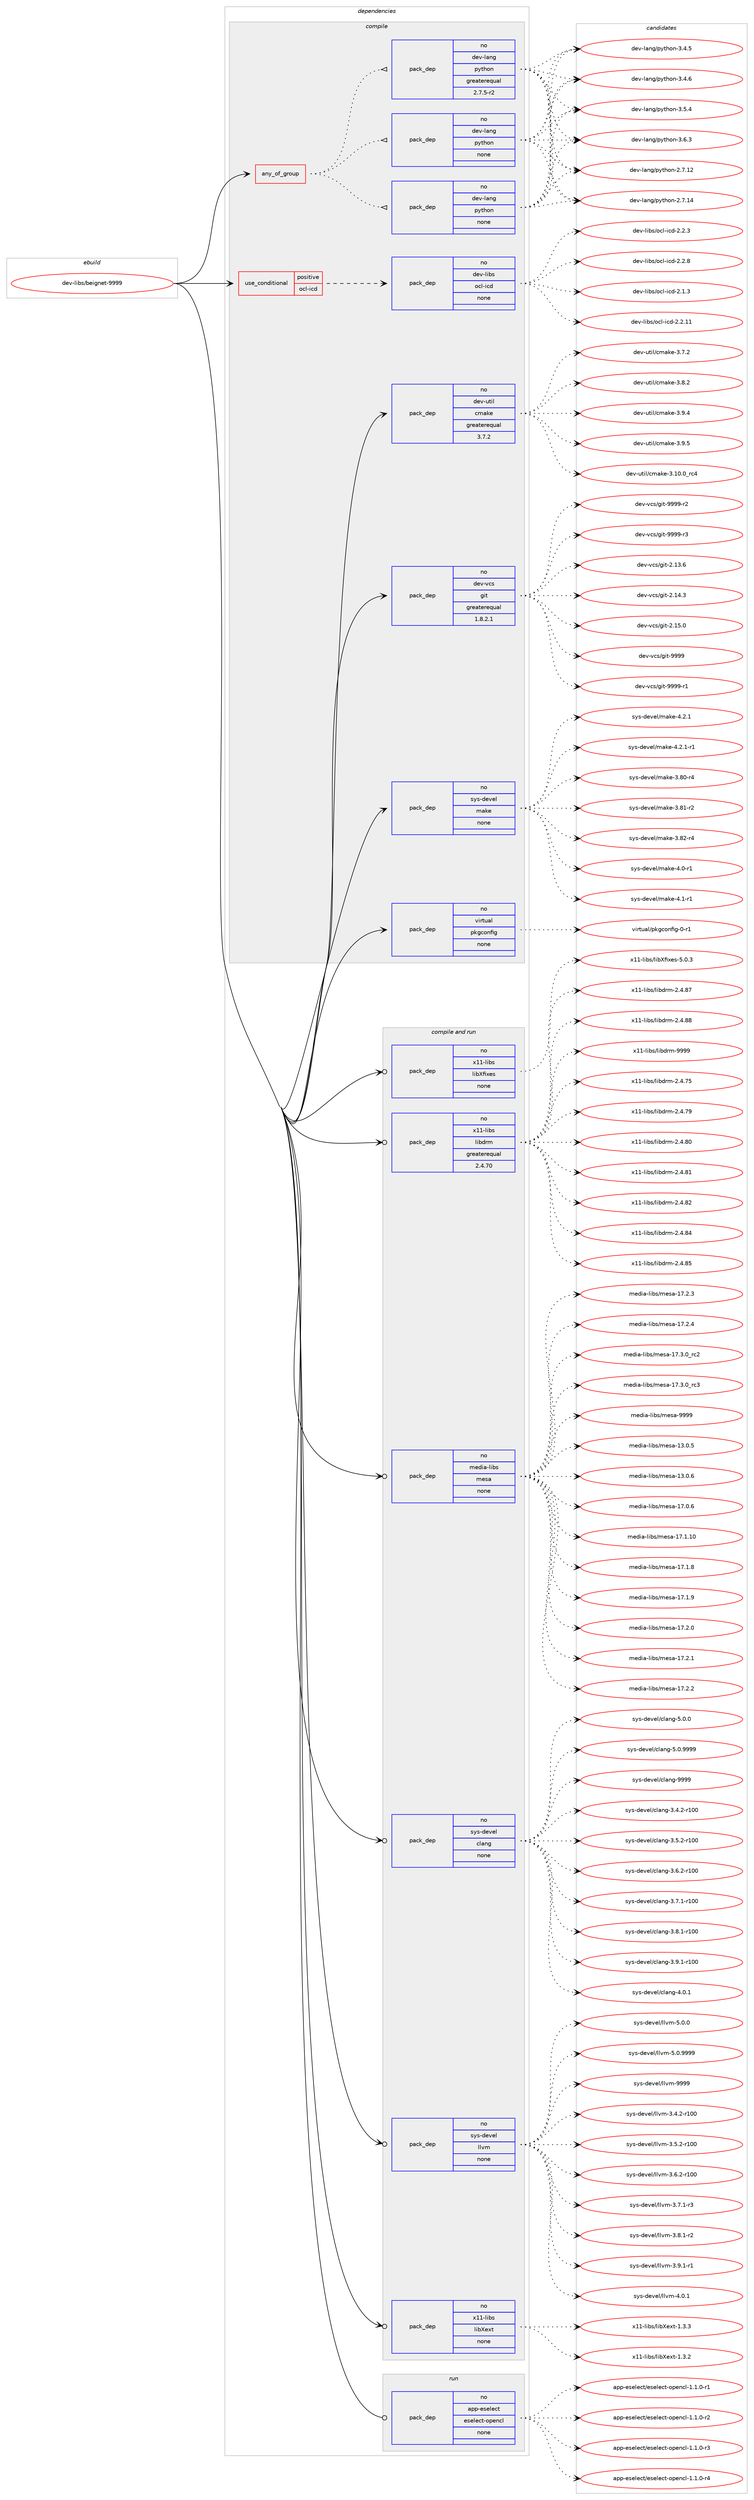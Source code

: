 digraph prolog {

# *************
# Graph options
# *************

newrank=true;
concentrate=true;
compound=true;
graph [rankdir=LR,fontname=Helvetica,fontsize=10,ranksep=1.5];#, ranksep=2.5, nodesep=0.2];
edge  [arrowhead=vee];
node  [fontname=Helvetica,fontsize=10];

# **********
# The ebuild
# **********

subgraph cluster_leftcol {
color=gray;
rank=same;
label=<<i>ebuild</i>>;
id [label="dev-libs/beignet-9999", color=red, width=4, href="../dev-libs/beignet-9999.svg"];
}

# ****************
# The dependencies
# ****************

subgraph cluster_midcol {
color=gray;
label=<<i>dependencies</i>>;
subgraph cluster_compile {
fillcolor="#eeeeee";
style=filled;
label=<<i>compile</i>>;
subgraph any3189 {
dependency111439 [label=<<TABLE BORDER="0" CELLBORDER="1" CELLSPACING="0" CELLPADDING="4"><TR><TD CELLPADDING="10">any_of_group</TD></TR></TABLE>>, shape=none, color=red];subgraph pack84005 {
dependency111440 [label=<<TABLE BORDER="0" CELLBORDER="1" CELLSPACING="0" CELLPADDING="4" WIDTH="220"><TR><TD ROWSPAN="6" CELLPADDING="30">pack_dep</TD></TR><TR><TD WIDTH="110">no</TD></TR><TR><TD>dev-lang</TD></TR><TR><TD>python</TD></TR><TR><TD>none</TD></TR><TR><TD></TD></TR></TABLE>>, shape=none, color=blue];
}
dependency111439:e -> dependency111440:w [weight=20,style="dotted",arrowhead="oinv"];
subgraph pack84006 {
dependency111441 [label=<<TABLE BORDER="0" CELLBORDER="1" CELLSPACING="0" CELLPADDING="4" WIDTH="220"><TR><TD ROWSPAN="6" CELLPADDING="30">pack_dep</TD></TR><TR><TD WIDTH="110">no</TD></TR><TR><TD>dev-lang</TD></TR><TR><TD>python</TD></TR><TR><TD>none</TD></TR><TR><TD></TD></TR></TABLE>>, shape=none, color=blue];
}
dependency111439:e -> dependency111441:w [weight=20,style="dotted",arrowhead="oinv"];
subgraph pack84007 {
dependency111442 [label=<<TABLE BORDER="0" CELLBORDER="1" CELLSPACING="0" CELLPADDING="4" WIDTH="220"><TR><TD ROWSPAN="6" CELLPADDING="30">pack_dep</TD></TR><TR><TD WIDTH="110">no</TD></TR><TR><TD>dev-lang</TD></TR><TR><TD>python</TD></TR><TR><TD>greaterequal</TD></TR><TR><TD>2.7.5-r2</TD></TR></TABLE>>, shape=none, color=blue];
}
dependency111439:e -> dependency111442:w [weight=20,style="dotted",arrowhead="oinv"];
}
id:e -> dependency111439:w [weight=20,style="solid",arrowhead="vee"];
subgraph cond24215 {
dependency111443 [label=<<TABLE BORDER="0" CELLBORDER="1" CELLSPACING="0" CELLPADDING="4"><TR><TD ROWSPAN="3" CELLPADDING="10">use_conditional</TD></TR><TR><TD>positive</TD></TR><TR><TD>ocl-icd</TD></TR></TABLE>>, shape=none, color=red];
subgraph pack84008 {
dependency111444 [label=<<TABLE BORDER="0" CELLBORDER="1" CELLSPACING="0" CELLPADDING="4" WIDTH="220"><TR><TD ROWSPAN="6" CELLPADDING="30">pack_dep</TD></TR><TR><TD WIDTH="110">no</TD></TR><TR><TD>dev-libs</TD></TR><TR><TD>ocl-icd</TD></TR><TR><TD>none</TD></TR><TR><TD></TD></TR></TABLE>>, shape=none, color=blue];
}
dependency111443:e -> dependency111444:w [weight=20,style="dashed",arrowhead="vee"];
}
id:e -> dependency111443:w [weight=20,style="solid",arrowhead="vee"];
subgraph pack84009 {
dependency111445 [label=<<TABLE BORDER="0" CELLBORDER="1" CELLSPACING="0" CELLPADDING="4" WIDTH="220"><TR><TD ROWSPAN="6" CELLPADDING="30">pack_dep</TD></TR><TR><TD WIDTH="110">no</TD></TR><TR><TD>dev-util</TD></TR><TR><TD>cmake</TD></TR><TR><TD>greaterequal</TD></TR><TR><TD>3.7.2</TD></TR></TABLE>>, shape=none, color=blue];
}
id:e -> dependency111445:w [weight=20,style="solid",arrowhead="vee"];
subgraph pack84010 {
dependency111446 [label=<<TABLE BORDER="0" CELLBORDER="1" CELLSPACING="0" CELLPADDING="4" WIDTH="220"><TR><TD ROWSPAN="6" CELLPADDING="30">pack_dep</TD></TR><TR><TD WIDTH="110">no</TD></TR><TR><TD>dev-vcs</TD></TR><TR><TD>git</TD></TR><TR><TD>greaterequal</TD></TR><TR><TD>1.8.2.1</TD></TR></TABLE>>, shape=none, color=blue];
}
id:e -> dependency111446:w [weight=20,style="solid",arrowhead="vee"];
subgraph pack84011 {
dependency111447 [label=<<TABLE BORDER="0" CELLBORDER="1" CELLSPACING="0" CELLPADDING="4" WIDTH="220"><TR><TD ROWSPAN="6" CELLPADDING="30">pack_dep</TD></TR><TR><TD WIDTH="110">no</TD></TR><TR><TD>sys-devel</TD></TR><TR><TD>make</TD></TR><TR><TD>none</TD></TR><TR><TD></TD></TR></TABLE>>, shape=none, color=blue];
}
id:e -> dependency111447:w [weight=20,style="solid",arrowhead="vee"];
subgraph pack84012 {
dependency111448 [label=<<TABLE BORDER="0" CELLBORDER="1" CELLSPACING="0" CELLPADDING="4" WIDTH="220"><TR><TD ROWSPAN="6" CELLPADDING="30">pack_dep</TD></TR><TR><TD WIDTH="110">no</TD></TR><TR><TD>virtual</TD></TR><TR><TD>pkgconfig</TD></TR><TR><TD>none</TD></TR><TR><TD></TD></TR></TABLE>>, shape=none, color=blue];
}
id:e -> dependency111448:w [weight=20,style="solid",arrowhead="vee"];
}
subgraph cluster_compileandrun {
fillcolor="#eeeeee";
style=filled;
label=<<i>compile and run</i>>;
subgraph pack84013 {
dependency111449 [label=<<TABLE BORDER="0" CELLBORDER="1" CELLSPACING="0" CELLPADDING="4" WIDTH="220"><TR><TD ROWSPAN="6" CELLPADDING="30">pack_dep</TD></TR><TR><TD WIDTH="110">no</TD></TR><TR><TD>media-libs</TD></TR><TR><TD>mesa</TD></TR><TR><TD>none</TD></TR><TR><TD></TD></TR></TABLE>>, shape=none, color=blue];
}
id:e -> dependency111449:w [weight=20,style="solid",arrowhead="odotvee"];
subgraph pack84014 {
dependency111450 [label=<<TABLE BORDER="0" CELLBORDER="1" CELLSPACING="0" CELLPADDING="4" WIDTH="220"><TR><TD ROWSPAN="6" CELLPADDING="30">pack_dep</TD></TR><TR><TD WIDTH="110">no</TD></TR><TR><TD>sys-devel</TD></TR><TR><TD>clang</TD></TR><TR><TD>none</TD></TR><TR><TD></TD></TR></TABLE>>, shape=none, color=blue];
}
id:e -> dependency111450:w [weight=20,style="solid",arrowhead="odotvee"];
subgraph pack84015 {
dependency111451 [label=<<TABLE BORDER="0" CELLBORDER="1" CELLSPACING="0" CELLPADDING="4" WIDTH="220"><TR><TD ROWSPAN="6" CELLPADDING="30">pack_dep</TD></TR><TR><TD WIDTH="110">no</TD></TR><TR><TD>sys-devel</TD></TR><TR><TD>llvm</TD></TR><TR><TD>none</TD></TR><TR><TD></TD></TR></TABLE>>, shape=none, color=blue];
}
id:e -> dependency111451:w [weight=20,style="solid",arrowhead="odotvee"];
subgraph pack84016 {
dependency111452 [label=<<TABLE BORDER="0" CELLBORDER="1" CELLSPACING="0" CELLPADDING="4" WIDTH="220"><TR><TD ROWSPAN="6" CELLPADDING="30">pack_dep</TD></TR><TR><TD WIDTH="110">no</TD></TR><TR><TD>x11-libs</TD></TR><TR><TD>libXext</TD></TR><TR><TD>none</TD></TR><TR><TD></TD></TR></TABLE>>, shape=none, color=blue];
}
id:e -> dependency111452:w [weight=20,style="solid",arrowhead="odotvee"];
subgraph pack84017 {
dependency111453 [label=<<TABLE BORDER="0" CELLBORDER="1" CELLSPACING="0" CELLPADDING="4" WIDTH="220"><TR><TD ROWSPAN="6" CELLPADDING="30">pack_dep</TD></TR><TR><TD WIDTH="110">no</TD></TR><TR><TD>x11-libs</TD></TR><TR><TD>libXfixes</TD></TR><TR><TD>none</TD></TR><TR><TD></TD></TR></TABLE>>, shape=none, color=blue];
}
id:e -> dependency111453:w [weight=20,style="solid",arrowhead="odotvee"];
subgraph pack84018 {
dependency111454 [label=<<TABLE BORDER="0" CELLBORDER="1" CELLSPACING="0" CELLPADDING="4" WIDTH="220"><TR><TD ROWSPAN="6" CELLPADDING="30">pack_dep</TD></TR><TR><TD WIDTH="110">no</TD></TR><TR><TD>x11-libs</TD></TR><TR><TD>libdrm</TD></TR><TR><TD>greaterequal</TD></TR><TR><TD>2.4.70</TD></TR></TABLE>>, shape=none, color=blue];
}
id:e -> dependency111454:w [weight=20,style="solid",arrowhead="odotvee"];
}
subgraph cluster_run {
fillcolor="#eeeeee";
style=filled;
label=<<i>run</i>>;
subgraph pack84019 {
dependency111455 [label=<<TABLE BORDER="0" CELLBORDER="1" CELLSPACING="0" CELLPADDING="4" WIDTH="220"><TR><TD ROWSPAN="6" CELLPADDING="30">pack_dep</TD></TR><TR><TD WIDTH="110">no</TD></TR><TR><TD>app-eselect</TD></TR><TR><TD>eselect-opencl</TD></TR><TR><TD>none</TD></TR><TR><TD></TD></TR></TABLE>>, shape=none, color=blue];
}
id:e -> dependency111455:w [weight=20,style="solid",arrowhead="odot"];
}
}

# **************
# The candidates
# **************

subgraph cluster_choices {
rank=same;
color=gray;
label=<<i>candidates</i>>;

subgraph choice84005 {
color=black;
nodesep=1;
choice10010111845108971101034711212111610411111045504655464950 [label="dev-lang/python-2.7.12", color=red, width=4,href="../dev-lang/python-2.7.12.svg"];
choice10010111845108971101034711212111610411111045504655464952 [label="dev-lang/python-2.7.14", color=red, width=4,href="../dev-lang/python-2.7.14.svg"];
choice100101118451089711010347112121116104111110455146524653 [label="dev-lang/python-3.4.5", color=red, width=4,href="../dev-lang/python-3.4.5.svg"];
choice100101118451089711010347112121116104111110455146524654 [label="dev-lang/python-3.4.6", color=red, width=4,href="../dev-lang/python-3.4.6.svg"];
choice100101118451089711010347112121116104111110455146534652 [label="dev-lang/python-3.5.4", color=red, width=4,href="../dev-lang/python-3.5.4.svg"];
choice100101118451089711010347112121116104111110455146544651 [label="dev-lang/python-3.6.3", color=red, width=4,href="../dev-lang/python-3.6.3.svg"];
dependency111440:e -> choice10010111845108971101034711212111610411111045504655464950:w [style=dotted,weight="100"];
dependency111440:e -> choice10010111845108971101034711212111610411111045504655464952:w [style=dotted,weight="100"];
dependency111440:e -> choice100101118451089711010347112121116104111110455146524653:w [style=dotted,weight="100"];
dependency111440:e -> choice100101118451089711010347112121116104111110455146524654:w [style=dotted,weight="100"];
dependency111440:e -> choice100101118451089711010347112121116104111110455146534652:w [style=dotted,weight="100"];
dependency111440:e -> choice100101118451089711010347112121116104111110455146544651:w [style=dotted,weight="100"];
}
subgraph choice84006 {
color=black;
nodesep=1;
choice10010111845108971101034711212111610411111045504655464950 [label="dev-lang/python-2.7.12", color=red, width=4,href="../dev-lang/python-2.7.12.svg"];
choice10010111845108971101034711212111610411111045504655464952 [label="dev-lang/python-2.7.14", color=red, width=4,href="../dev-lang/python-2.7.14.svg"];
choice100101118451089711010347112121116104111110455146524653 [label="dev-lang/python-3.4.5", color=red, width=4,href="../dev-lang/python-3.4.5.svg"];
choice100101118451089711010347112121116104111110455146524654 [label="dev-lang/python-3.4.6", color=red, width=4,href="../dev-lang/python-3.4.6.svg"];
choice100101118451089711010347112121116104111110455146534652 [label="dev-lang/python-3.5.4", color=red, width=4,href="../dev-lang/python-3.5.4.svg"];
choice100101118451089711010347112121116104111110455146544651 [label="dev-lang/python-3.6.3", color=red, width=4,href="../dev-lang/python-3.6.3.svg"];
dependency111441:e -> choice10010111845108971101034711212111610411111045504655464950:w [style=dotted,weight="100"];
dependency111441:e -> choice10010111845108971101034711212111610411111045504655464952:w [style=dotted,weight="100"];
dependency111441:e -> choice100101118451089711010347112121116104111110455146524653:w [style=dotted,weight="100"];
dependency111441:e -> choice100101118451089711010347112121116104111110455146524654:w [style=dotted,weight="100"];
dependency111441:e -> choice100101118451089711010347112121116104111110455146534652:w [style=dotted,weight="100"];
dependency111441:e -> choice100101118451089711010347112121116104111110455146544651:w [style=dotted,weight="100"];
}
subgraph choice84007 {
color=black;
nodesep=1;
choice10010111845108971101034711212111610411111045504655464950 [label="dev-lang/python-2.7.12", color=red, width=4,href="../dev-lang/python-2.7.12.svg"];
choice10010111845108971101034711212111610411111045504655464952 [label="dev-lang/python-2.7.14", color=red, width=4,href="../dev-lang/python-2.7.14.svg"];
choice100101118451089711010347112121116104111110455146524653 [label="dev-lang/python-3.4.5", color=red, width=4,href="../dev-lang/python-3.4.5.svg"];
choice100101118451089711010347112121116104111110455146524654 [label="dev-lang/python-3.4.6", color=red, width=4,href="../dev-lang/python-3.4.6.svg"];
choice100101118451089711010347112121116104111110455146534652 [label="dev-lang/python-3.5.4", color=red, width=4,href="../dev-lang/python-3.5.4.svg"];
choice100101118451089711010347112121116104111110455146544651 [label="dev-lang/python-3.6.3", color=red, width=4,href="../dev-lang/python-3.6.3.svg"];
dependency111442:e -> choice10010111845108971101034711212111610411111045504655464950:w [style=dotted,weight="100"];
dependency111442:e -> choice10010111845108971101034711212111610411111045504655464952:w [style=dotted,weight="100"];
dependency111442:e -> choice100101118451089711010347112121116104111110455146524653:w [style=dotted,weight="100"];
dependency111442:e -> choice100101118451089711010347112121116104111110455146524654:w [style=dotted,weight="100"];
dependency111442:e -> choice100101118451089711010347112121116104111110455146534652:w [style=dotted,weight="100"];
dependency111442:e -> choice100101118451089711010347112121116104111110455146544651:w [style=dotted,weight="100"];
}
subgraph choice84008 {
color=black;
nodesep=1;
choice100101118451081059811547111991084510599100455046494651 [label="dev-libs/ocl-icd-2.1.3", color=red, width=4,href="../dev-libs/ocl-icd-2.1.3.svg"];
choice10010111845108105981154711199108451059910045504650464949 [label="dev-libs/ocl-icd-2.2.11", color=red, width=4,href="../dev-libs/ocl-icd-2.2.11.svg"];
choice100101118451081059811547111991084510599100455046504651 [label="dev-libs/ocl-icd-2.2.3", color=red, width=4,href="../dev-libs/ocl-icd-2.2.3.svg"];
choice100101118451081059811547111991084510599100455046504656 [label="dev-libs/ocl-icd-2.2.8", color=red, width=4,href="../dev-libs/ocl-icd-2.2.8.svg"];
dependency111444:e -> choice100101118451081059811547111991084510599100455046494651:w [style=dotted,weight="100"];
dependency111444:e -> choice10010111845108105981154711199108451059910045504650464949:w [style=dotted,weight="100"];
dependency111444:e -> choice100101118451081059811547111991084510599100455046504651:w [style=dotted,weight="100"];
dependency111444:e -> choice100101118451081059811547111991084510599100455046504656:w [style=dotted,weight="100"];
}
subgraph choice84009 {
color=black;
nodesep=1;
choice1001011184511711610510847991099710710145514649484648951149952 [label="dev-util/cmake-3.10.0_rc4", color=red, width=4,href="../dev-util/cmake-3.10.0_rc4.svg"];
choice10010111845117116105108479910997107101455146554650 [label="dev-util/cmake-3.7.2", color=red, width=4,href="../dev-util/cmake-3.7.2.svg"];
choice10010111845117116105108479910997107101455146564650 [label="dev-util/cmake-3.8.2", color=red, width=4,href="../dev-util/cmake-3.8.2.svg"];
choice10010111845117116105108479910997107101455146574652 [label="dev-util/cmake-3.9.4", color=red, width=4,href="../dev-util/cmake-3.9.4.svg"];
choice10010111845117116105108479910997107101455146574653 [label="dev-util/cmake-3.9.5", color=red, width=4,href="../dev-util/cmake-3.9.5.svg"];
dependency111445:e -> choice1001011184511711610510847991099710710145514649484648951149952:w [style=dotted,weight="100"];
dependency111445:e -> choice10010111845117116105108479910997107101455146554650:w [style=dotted,weight="100"];
dependency111445:e -> choice10010111845117116105108479910997107101455146564650:w [style=dotted,weight="100"];
dependency111445:e -> choice10010111845117116105108479910997107101455146574652:w [style=dotted,weight="100"];
dependency111445:e -> choice10010111845117116105108479910997107101455146574653:w [style=dotted,weight="100"];
}
subgraph choice84010 {
color=black;
nodesep=1;
choice10010111845118991154710310511645504649514654 [label="dev-vcs/git-2.13.6", color=red, width=4,href="../dev-vcs/git-2.13.6.svg"];
choice10010111845118991154710310511645504649524651 [label="dev-vcs/git-2.14.3", color=red, width=4,href="../dev-vcs/git-2.14.3.svg"];
choice10010111845118991154710310511645504649534648 [label="dev-vcs/git-2.15.0", color=red, width=4,href="../dev-vcs/git-2.15.0.svg"];
choice1001011184511899115471031051164557575757 [label="dev-vcs/git-9999", color=red, width=4,href="../dev-vcs/git-9999.svg"];
choice10010111845118991154710310511645575757574511449 [label="dev-vcs/git-9999-r1", color=red, width=4,href="../dev-vcs/git-9999-r1.svg"];
choice10010111845118991154710310511645575757574511450 [label="dev-vcs/git-9999-r2", color=red, width=4,href="../dev-vcs/git-9999-r2.svg"];
choice10010111845118991154710310511645575757574511451 [label="dev-vcs/git-9999-r3", color=red, width=4,href="../dev-vcs/git-9999-r3.svg"];
dependency111446:e -> choice10010111845118991154710310511645504649514654:w [style=dotted,weight="100"];
dependency111446:e -> choice10010111845118991154710310511645504649524651:w [style=dotted,weight="100"];
dependency111446:e -> choice10010111845118991154710310511645504649534648:w [style=dotted,weight="100"];
dependency111446:e -> choice1001011184511899115471031051164557575757:w [style=dotted,weight="100"];
dependency111446:e -> choice10010111845118991154710310511645575757574511449:w [style=dotted,weight="100"];
dependency111446:e -> choice10010111845118991154710310511645575757574511450:w [style=dotted,weight="100"];
dependency111446:e -> choice10010111845118991154710310511645575757574511451:w [style=dotted,weight="100"];
}
subgraph choice84011 {
color=black;
nodesep=1;
choice11512111545100101118101108471099710710145514656484511452 [label="sys-devel/make-3.80-r4", color=red, width=4,href="../sys-devel/make-3.80-r4.svg"];
choice11512111545100101118101108471099710710145514656494511450 [label="sys-devel/make-3.81-r2", color=red, width=4,href="../sys-devel/make-3.81-r2.svg"];
choice11512111545100101118101108471099710710145514656504511452 [label="sys-devel/make-3.82-r4", color=red, width=4,href="../sys-devel/make-3.82-r4.svg"];
choice115121115451001011181011084710997107101455246484511449 [label="sys-devel/make-4.0-r1", color=red, width=4,href="../sys-devel/make-4.0-r1.svg"];
choice115121115451001011181011084710997107101455246494511449 [label="sys-devel/make-4.1-r1", color=red, width=4,href="../sys-devel/make-4.1-r1.svg"];
choice115121115451001011181011084710997107101455246504649 [label="sys-devel/make-4.2.1", color=red, width=4,href="../sys-devel/make-4.2.1.svg"];
choice1151211154510010111810110847109971071014552465046494511449 [label="sys-devel/make-4.2.1-r1", color=red, width=4,href="../sys-devel/make-4.2.1-r1.svg"];
dependency111447:e -> choice11512111545100101118101108471099710710145514656484511452:w [style=dotted,weight="100"];
dependency111447:e -> choice11512111545100101118101108471099710710145514656494511450:w [style=dotted,weight="100"];
dependency111447:e -> choice11512111545100101118101108471099710710145514656504511452:w [style=dotted,weight="100"];
dependency111447:e -> choice115121115451001011181011084710997107101455246484511449:w [style=dotted,weight="100"];
dependency111447:e -> choice115121115451001011181011084710997107101455246494511449:w [style=dotted,weight="100"];
dependency111447:e -> choice115121115451001011181011084710997107101455246504649:w [style=dotted,weight="100"];
dependency111447:e -> choice1151211154510010111810110847109971071014552465046494511449:w [style=dotted,weight="100"];
}
subgraph choice84012 {
color=black;
nodesep=1;
choice11810511411611797108471121071039911111010210510345484511449 [label="virtual/pkgconfig-0-r1", color=red, width=4,href="../virtual/pkgconfig-0-r1.svg"];
dependency111448:e -> choice11810511411611797108471121071039911111010210510345484511449:w [style=dotted,weight="100"];
}
subgraph choice84013 {
color=black;
nodesep=1;
choice109101100105974510810598115471091011159745495146484653 [label="media-libs/mesa-13.0.5", color=red, width=4,href="../media-libs/mesa-13.0.5.svg"];
choice109101100105974510810598115471091011159745495146484654 [label="media-libs/mesa-13.0.6", color=red, width=4,href="../media-libs/mesa-13.0.6.svg"];
choice109101100105974510810598115471091011159745495546484654 [label="media-libs/mesa-17.0.6", color=red, width=4,href="../media-libs/mesa-17.0.6.svg"];
choice10910110010597451081059811547109101115974549554649464948 [label="media-libs/mesa-17.1.10", color=red, width=4,href="../media-libs/mesa-17.1.10.svg"];
choice109101100105974510810598115471091011159745495546494656 [label="media-libs/mesa-17.1.8", color=red, width=4,href="../media-libs/mesa-17.1.8.svg"];
choice109101100105974510810598115471091011159745495546494657 [label="media-libs/mesa-17.1.9", color=red, width=4,href="../media-libs/mesa-17.1.9.svg"];
choice109101100105974510810598115471091011159745495546504648 [label="media-libs/mesa-17.2.0", color=red, width=4,href="../media-libs/mesa-17.2.0.svg"];
choice109101100105974510810598115471091011159745495546504649 [label="media-libs/mesa-17.2.1", color=red, width=4,href="../media-libs/mesa-17.2.1.svg"];
choice109101100105974510810598115471091011159745495546504650 [label="media-libs/mesa-17.2.2", color=red, width=4,href="../media-libs/mesa-17.2.2.svg"];
choice109101100105974510810598115471091011159745495546504651 [label="media-libs/mesa-17.2.3", color=red, width=4,href="../media-libs/mesa-17.2.3.svg"];
choice109101100105974510810598115471091011159745495546504652 [label="media-libs/mesa-17.2.4", color=red, width=4,href="../media-libs/mesa-17.2.4.svg"];
choice109101100105974510810598115471091011159745495546514648951149950 [label="media-libs/mesa-17.3.0_rc2", color=red, width=4,href="../media-libs/mesa-17.3.0_rc2.svg"];
choice109101100105974510810598115471091011159745495546514648951149951 [label="media-libs/mesa-17.3.0_rc3", color=red, width=4,href="../media-libs/mesa-17.3.0_rc3.svg"];
choice10910110010597451081059811547109101115974557575757 [label="media-libs/mesa-9999", color=red, width=4,href="../media-libs/mesa-9999.svg"];
dependency111449:e -> choice109101100105974510810598115471091011159745495146484653:w [style=dotted,weight="100"];
dependency111449:e -> choice109101100105974510810598115471091011159745495146484654:w [style=dotted,weight="100"];
dependency111449:e -> choice109101100105974510810598115471091011159745495546484654:w [style=dotted,weight="100"];
dependency111449:e -> choice10910110010597451081059811547109101115974549554649464948:w [style=dotted,weight="100"];
dependency111449:e -> choice109101100105974510810598115471091011159745495546494656:w [style=dotted,weight="100"];
dependency111449:e -> choice109101100105974510810598115471091011159745495546494657:w [style=dotted,weight="100"];
dependency111449:e -> choice109101100105974510810598115471091011159745495546504648:w [style=dotted,weight="100"];
dependency111449:e -> choice109101100105974510810598115471091011159745495546504649:w [style=dotted,weight="100"];
dependency111449:e -> choice109101100105974510810598115471091011159745495546504650:w [style=dotted,weight="100"];
dependency111449:e -> choice109101100105974510810598115471091011159745495546504651:w [style=dotted,weight="100"];
dependency111449:e -> choice109101100105974510810598115471091011159745495546504652:w [style=dotted,weight="100"];
dependency111449:e -> choice109101100105974510810598115471091011159745495546514648951149950:w [style=dotted,weight="100"];
dependency111449:e -> choice109101100105974510810598115471091011159745495546514648951149951:w [style=dotted,weight="100"];
dependency111449:e -> choice10910110010597451081059811547109101115974557575757:w [style=dotted,weight="100"];
}
subgraph choice84014 {
color=black;
nodesep=1;
choice1151211154510010111810110847991089711010345514652465045114494848 [label="sys-devel/clang-3.4.2-r100", color=red, width=4,href="../sys-devel/clang-3.4.2-r100.svg"];
choice1151211154510010111810110847991089711010345514653465045114494848 [label="sys-devel/clang-3.5.2-r100", color=red, width=4,href="../sys-devel/clang-3.5.2-r100.svg"];
choice1151211154510010111810110847991089711010345514654465045114494848 [label="sys-devel/clang-3.6.2-r100", color=red, width=4,href="../sys-devel/clang-3.6.2-r100.svg"];
choice1151211154510010111810110847991089711010345514655464945114494848 [label="sys-devel/clang-3.7.1-r100", color=red, width=4,href="../sys-devel/clang-3.7.1-r100.svg"];
choice1151211154510010111810110847991089711010345514656464945114494848 [label="sys-devel/clang-3.8.1-r100", color=red, width=4,href="../sys-devel/clang-3.8.1-r100.svg"];
choice1151211154510010111810110847991089711010345514657464945114494848 [label="sys-devel/clang-3.9.1-r100", color=red, width=4,href="../sys-devel/clang-3.9.1-r100.svg"];
choice11512111545100101118101108479910897110103455246484649 [label="sys-devel/clang-4.0.1", color=red, width=4,href="../sys-devel/clang-4.0.1.svg"];
choice11512111545100101118101108479910897110103455346484648 [label="sys-devel/clang-5.0.0", color=red, width=4,href="../sys-devel/clang-5.0.0.svg"];
choice11512111545100101118101108479910897110103455346484657575757 [label="sys-devel/clang-5.0.9999", color=red, width=4,href="../sys-devel/clang-5.0.9999.svg"];
choice115121115451001011181011084799108971101034557575757 [label="sys-devel/clang-9999", color=red, width=4,href="../sys-devel/clang-9999.svg"];
dependency111450:e -> choice1151211154510010111810110847991089711010345514652465045114494848:w [style=dotted,weight="100"];
dependency111450:e -> choice1151211154510010111810110847991089711010345514653465045114494848:w [style=dotted,weight="100"];
dependency111450:e -> choice1151211154510010111810110847991089711010345514654465045114494848:w [style=dotted,weight="100"];
dependency111450:e -> choice1151211154510010111810110847991089711010345514655464945114494848:w [style=dotted,weight="100"];
dependency111450:e -> choice1151211154510010111810110847991089711010345514656464945114494848:w [style=dotted,weight="100"];
dependency111450:e -> choice1151211154510010111810110847991089711010345514657464945114494848:w [style=dotted,weight="100"];
dependency111450:e -> choice11512111545100101118101108479910897110103455246484649:w [style=dotted,weight="100"];
dependency111450:e -> choice11512111545100101118101108479910897110103455346484648:w [style=dotted,weight="100"];
dependency111450:e -> choice11512111545100101118101108479910897110103455346484657575757:w [style=dotted,weight="100"];
dependency111450:e -> choice115121115451001011181011084799108971101034557575757:w [style=dotted,weight="100"];
}
subgraph choice84015 {
color=black;
nodesep=1;
choice115121115451001011181011084710810811810945514652465045114494848 [label="sys-devel/llvm-3.4.2-r100", color=red, width=4,href="../sys-devel/llvm-3.4.2-r100.svg"];
choice115121115451001011181011084710810811810945514653465045114494848 [label="sys-devel/llvm-3.5.2-r100", color=red, width=4,href="../sys-devel/llvm-3.5.2-r100.svg"];
choice115121115451001011181011084710810811810945514654465045114494848 [label="sys-devel/llvm-3.6.2-r100", color=red, width=4,href="../sys-devel/llvm-3.6.2-r100.svg"];
choice11512111545100101118101108471081081181094551465546494511451 [label="sys-devel/llvm-3.7.1-r3", color=red, width=4,href="../sys-devel/llvm-3.7.1-r3.svg"];
choice11512111545100101118101108471081081181094551465646494511450 [label="sys-devel/llvm-3.8.1-r2", color=red, width=4,href="../sys-devel/llvm-3.8.1-r2.svg"];
choice11512111545100101118101108471081081181094551465746494511449 [label="sys-devel/llvm-3.9.1-r1", color=red, width=4,href="../sys-devel/llvm-3.9.1-r1.svg"];
choice1151211154510010111810110847108108118109455246484649 [label="sys-devel/llvm-4.0.1", color=red, width=4,href="../sys-devel/llvm-4.0.1.svg"];
choice1151211154510010111810110847108108118109455346484648 [label="sys-devel/llvm-5.0.0", color=red, width=4,href="../sys-devel/llvm-5.0.0.svg"];
choice1151211154510010111810110847108108118109455346484657575757 [label="sys-devel/llvm-5.0.9999", color=red, width=4,href="../sys-devel/llvm-5.0.9999.svg"];
choice11512111545100101118101108471081081181094557575757 [label="sys-devel/llvm-9999", color=red, width=4,href="../sys-devel/llvm-9999.svg"];
dependency111451:e -> choice115121115451001011181011084710810811810945514652465045114494848:w [style=dotted,weight="100"];
dependency111451:e -> choice115121115451001011181011084710810811810945514653465045114494848:w [style=dotted,weight="100"];
dependency111451:e -> choice115121115451001011181011084710810811810945514654465045114494848:w [style=dotted,weight="100"];
dependency111451:e -> choice11512111545100101118101108471081081181094551465546494511451:w [style=dotted,weight="100"];
dependency111451:e -> choice11512111545100101118101108471081081181094551465646494511450:w [style=dotted,weight="100"];
dependency111451:e -> choice11512111545100101118101108471081081181094551465746494511449:w [style=dotted,weight="100"];
dependency111451:e -> choice1151211154510010111810110847108108118109455246484649:w [style=dotted,weight="100"];
dependency111451:e -> choice1151211154510010111810110847108108118109455346484648:w [style=dotted,weight="100"];
dependency111451:e -> choice1151211154510010111810110847108108118109455346484657575757:w [style=dotted,weight="100"];
dependency111451:e -> choice11512111545100101118101108471081081181094557575757:w [style=dotted,weight="100"];
}
subgraph choice84016 {
color=black;
nodesep=1;
choice12049494510810598115471081059888101120116454946514650 [label="x11-libs/libXext-1.3.2", color=red, width=4,href="../x11-libs/libXext-1.3.2.svg"];
choice12049494510810598115471081059888101120116454946514651 [label="x11-libs/libXext-1.3.3", color=red, width=4,href="../x11-libs/libXext-1.3.3.svg"];
dependency111452:e -> choice12049494510810598115471081059888101120116454946514650:w [style=dotted,weight="100"];
dependency111452:e -> choice12049494510810598115471081059888101120116454946514651:w [style=dotted,weight="100"];
}
subgraph choice84017 {
color=black;
nodesep=1;
choice12049494510810598115471081059888102105120101115455346484651 [label="x11-libs/libXfixes-5.0.3", color=red, width=4,href="../x11-libs/libXfixes-5.0.3.svg"];
dependency111453:e -> choice12049494510810598115471081059888102105120101115455346484651:w [style=dotted,weight="100"];
}
subgraph choice84018 {
color=black;
nodesep=1;
choice12049494510810598115471081059810011410945504652465553 [label="x11-libs/libdrm-2.4.75", color=red, width=4,href="../x11-libs/libdrm-2.4.75.svg"];
choice12049494510810598115471081059810011410945504652465557 [label="x11-libs/libdrm-2.4.79", color=red, width=4,href="../x11-libs/libdrm-2.4.79.svg"];
choice12049494510810598115471081059810011410945504652465648 [label="x11-libs/libdrm-2.4.80", color=red, width=4,href="../x11-libs/libdrm-2.4.80.svg"];
choice12049494510810598115471081059810011410945504652465649 [label="x11-libs/libdrm-2.4.81", color=red, width=4,href="../x11-libs/libdrm-2.4.81.svg"];
choice12049494510810598115471081059810011410945504652465650 [label="x11-libs/libdrm-2.4.82", color=red, width=4,href="../x11-libs/libdrm-2.4.82.svg"];
choice12049494510810598115471081059810011410945504652465652 [label="x11-libs/libdrm-2.4.84", color=red, width=4,href="../x11-libs/libdrm-2.4.84.svg"];
choice12049494510810598115471081059810011410945504652465653 [label="x11-libs/libdrm-2.4.85", color=red, width=4,href="../x11-libs/libdrm-2.4.85.svg"];
choice12049494510810598115471081059810011410945504652465655 [label="x11-libs/libdrm-2.4.87", color=red, width=4,href="../x11-libs/libdrm-2.4.87.svg"];
choice12049494510810598115471081059810011410945504652465656 [label="x11-libs/libdrm-2.4.88", color=red, width=4,href="../x11-libs/libdrm-2.4.88.svg"];
choice1204949451081059811547108105981001141094557575757 [label="x11-libs/libdrm-9999", color=red, width=4,href="../x11-libs/libdrm-9999.svg"];
dependency111454:e -> choice12049494510810598115471081059810011410945504652465553:w [style=dotted,weight="100"];
dependency111454:e -> choice12049494510810598115471081059810011410945504652465557:w [style=dotted,weight="100"];
dependency111454:e -> choice12049494510810598115471081059810011410945504652465648:w [style=dotted,weight="100"];
dependency111454:e -> choice12049494510810598115471081059810011410945504652465649:w [style=dotted,weight="100"];
dependency111454:e -> choice12049494510810598115471081059810011410945504652465650:w [style=dotted,weight="100"];
dependency111454:e -> choice12049494510810598115471081059810011410945504652465652:w [style=dotted,weight="100"];
dependency111454:e -> choice12049494510810598115471081059810011410945504652465653:w [style=dotted,weight="100"];
dependency111454:e -> choice12049494510810598115471081059810011410945504652465655:w [style=dotted,weight="100"];
dependency111454:e -> choice12049494510810598115471081059810011410945504652465656:w [style=dotted,weight="100"];
dependency111454:e -> choice1204949451081059811547108105981001141094557575757:w [style=dotted,weight="100"];
}
subgraph choice84019 {
color=black;
nodesep=1;
choice971121124510111510110810199116471011151011081019911645111112101110991084549464946484511449 [label="app-eselect/eselect-opencl-1.1.0-r1", color=red, width=4,href="../app-eselect/eselect-opencl-1.1.0-r1.svg"];
choice971121124510111510110810199116471011151011081019911645111112101110991084549464946484511450 [label="app-eselect/eselect-opencl-1.1.0-r2", color=red, width=4,href="../app-eselect/eselect-opencl-1.1.0-r2.svg"];
choice971121124510111510110810199116471011151011081019911645111112101110991084549464946484511451 [label="app-eselect/eselect-opencl-1.1.0-r3", color=red, width=4,href="../app-eselect/eselect-opencl-1.1.0-r3.svg"];
choice971121124510111510110810199116471011151011081019911645111112101110991084549464946484511452 [label="app-eselect/eselect-opencl-1.1.0-r4", color=red, width=4,href="../app-eselect/eselect-opencl-1.1.0-r4.svg"];
dependency111455:e -> choice971121124510111510110810199116471011151011081019911645111112101110991084549464946484511449:w [style=dotted,weight="100"];
dependency111455:e -> choice971121124510111510110810199116471011151011081019911645111112101110991084549464946484511450:w [style=dotted,weight="100"];
dependency111455:e -> choice971121124510111510110810199116471011151011081019911645111112101110991084549464946484511451:w [style=dotted,weight="100"];
dependency111455:e -> choice971121124510111510110810199116471011151011081019911645111112101110991084549464946484511452:w [style=dotted,weight="100"];
}
}

}
